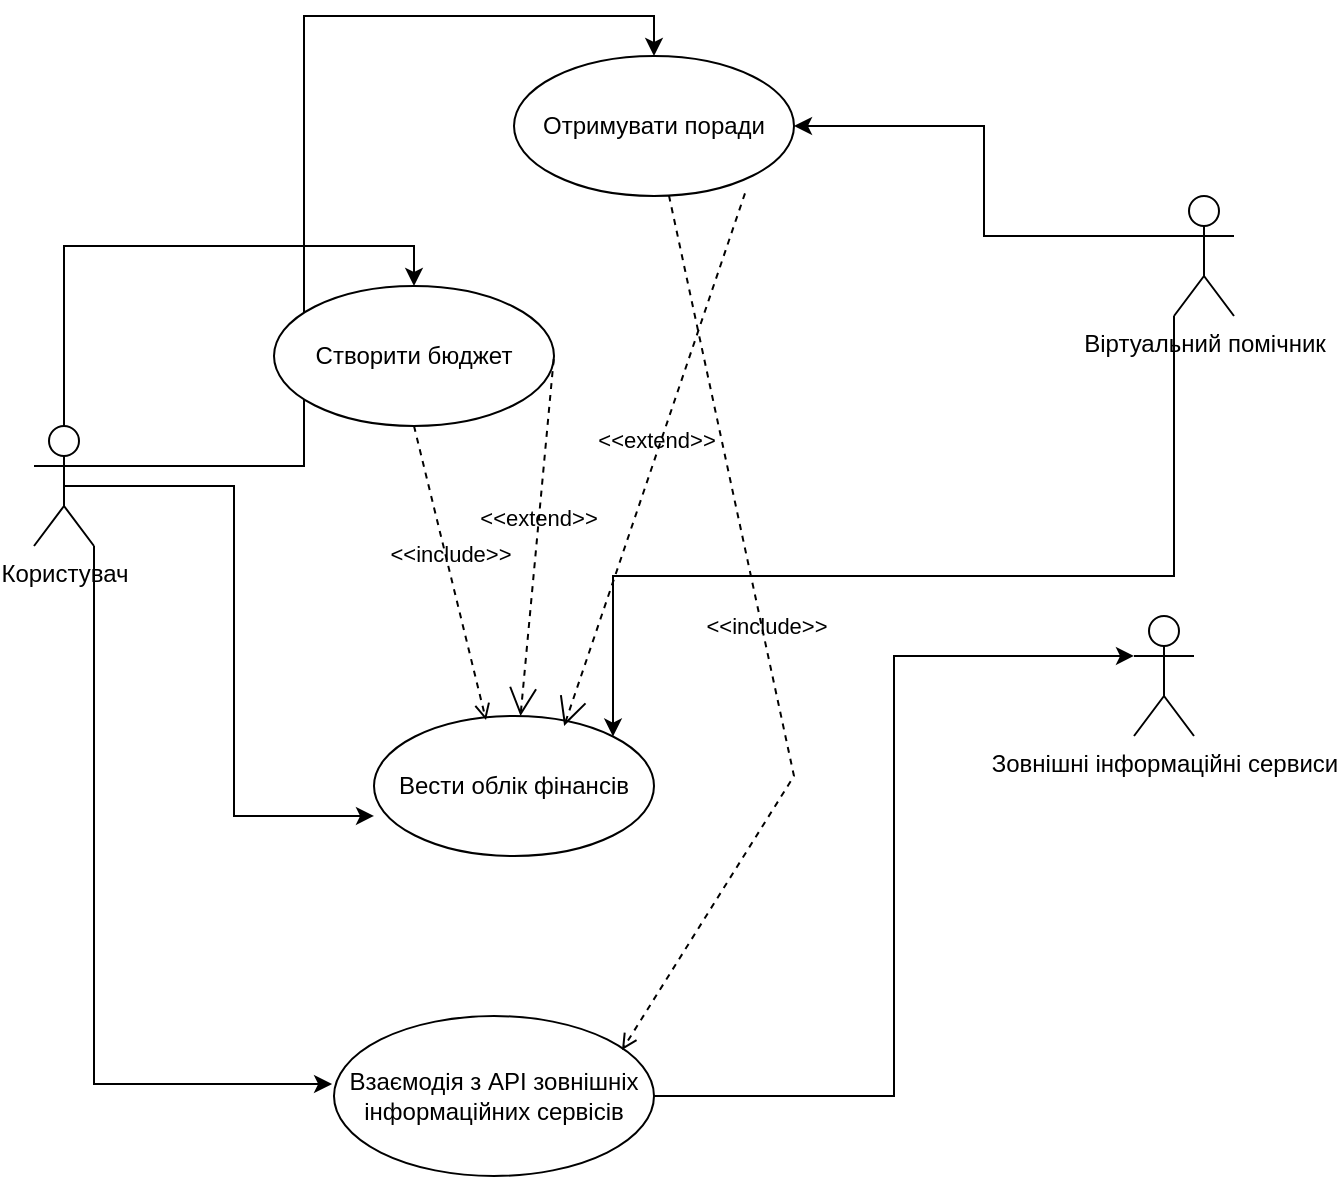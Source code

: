 <mxfile version="21.8.2" type="device">
  <diagram id="uHBDsyaV1fzHR2AeiQ1S" name="Страница — 1">
    <mxGraphModel dx="1426" dy="793" grid="1" gridSize="10" guides="1" tooltips="1" connect="1" arrows="1" fold="1" page="1" pageScale="1" pageWidth="827" pageHeight="1169" math="0" shadow="0">
      <root>
        <mxCell id="0" />
        <mxCell id="1" parent="0" />
        <mxCell id="bIrvbMO_Eubh7fwi1j1Z-16" style="edgeStyle=orthogonalEdgeStyle;rounded=0;orthogonalLoop=1;jettySize=auto;html=1;exitX=0.5;exitY=0;exitDx=0;exitDy=0;exitPerimeter=0;entryX=0.5;entryY=0;entryDx=0;entryDy=0;" edge="1" parent="1" source="bIrvbMO_Eubh7fwi1j1Z-3" target="bIrvbMO_Eubh7fwi1j1Z-11">
          <mxGeometry relative="1" as="geometry" />
        </mxCell>
        <mxCell id="bIrvbMO_Eubh7fwi1j1Z-18" style="edgeStyle=orthogonalEdgeStyle;rounded=0;orthogonalLoop=1;jettySize=auto;html=1;exitX=1;exitY=0.333;exitDx=0;exitDy=0;exitPerimeter=0;entryX=0.5;entryY=0;entryDx=0;entryDy=0;" edge="1" parent="1" source="bIrvbMO_Eubh7fwi1j1Z-3" target="bIrvbMO_Eubh7fwi1j1Z-13">
          <mxGeometry relative="1" as="geometry" />
        </mxCell>
        <mxCell id="bIrvbMO_Eubh7fwi1j1Z-3" value="Користувач&lt;br&gt;" style="shape=umlActor;verticalLabelPosition=bottom;verticalAlign=top;html=1;outlineConnect=0;" vertex="1" parent="1">
          <mxGeometry x="50" y="315" width="30" height="60" as="geometry" />
        </mxCell>
        <mxCell id="bIrvbMO_Eubh7fwi1j1Z-27" style="edgeStyle=orthogonalEdgeStyle;rounded=0;orthogonalLoop=1;jettySize=auto;html=1;exitX=0;exitY=0.333;exitDx=0;exitDy=0;exitPerimeter=0;entryX=1;entryY=0.5;entryDx=0;entryDy=0;" edge="1" parent="1" source="bIrvbMO_Eubh7fwi1j1Z-5" target="bIrvbMO_Eubh7fwi1j1Z-13">
          <mxGeometry relative="1" as="geometry" />
        </mxCell>
        <mxCell id="bIrvbMO_Eubh7fwi1j1Z-28" style="edgeStyle=orthogonalEdgeStyle;rounded=0;orthogonalLoop=1;jettySize=auto;html=1;exitX=0;exitY=1;exitDx=0;exitDy=0;exitPerimeter=0;entryX=1;entryY=0;entryDx=0;entryDy=0;" edge="1" parent="1" source="bIrvbMO_Eubh7fwi1j1Z-5" target="bIrvbMO_Eubh7fwi1j1Z-12">
          <mxGeometry relative="1" as="geometry">
            <Array as="points">
              <mxPoint x="620" y="390" />
              <mxPoint x="340" y="390" />
            </Array>
          </mxGeometry>
        </mxCell>
        <mxCell id="bIrvbMO_Eubh7fwi1j1Z-5" value="Віртуальний помічник&lt;br&gt;" style="shape=umlActor;verticalLabelPosition=bottom;verticalAlign=top;html=1;outlineConnect=0;" vertex="1" parent="1">
          <mxGeometry x="620" y="200" width="30" height="60" as="geometry" />
        </mxCell>
        <mxCell id="bIrvbMO_Eubh7fwi1j1Z-6" value="Зовнішні інформаційні сервиси&lt;br&gt;" style="shape=umlActor;verticalLabelPosition=bottom;verticalAlign=top;html=1;outlineConnect=0;" vertex="1" parent="1">
          <mxGeometry x="600" y="410" width="30" height="60" as="geometry" />
        </mxCell>
        <mxCell id="bIrvbMO_Eubh7fwi1j1Z-11" value="Створити бюджет" style="ellipse;whiteSpace=wrap;html=1;" vertex="1" parent="1">
          <mxGeometry x="170" y="245" width="140" height="70" as="geometry" />
        </mxCell>
        <mxCell id="bIrvbMO_Eubh7fwi1j1Z-12" value="Вести облік фінансів" style="ellipse;whiteSpace=wrap;html=1;" vertex="1" parent="1">
          <mxGeometry x="220" y="460" width="140" height="70" as="geometry" />
        </mxCell>
        <mxCell id="bIrvbMO_Eubh7fwi1j1Z-13" value="Отримувати поради" style="ellipse;whiteSpace=wrap;html=1;" vertex="1" parent="1">
          <mxGeometry x="290" y="130" width="140" height="70" as="geometry" />
        </mxCell>
        <mxCell id="bIrvbMO_Eubh7fwi1j1Z-14" value="Взаємодія з API зовнішніх інформаційних сервісів" style="ellipse;whiteSpace=wrap;html=1;" vertex="1" parent="1">
          <mxGeometry x="200" y="610" width="160" height="80" as="geometry" />
        </mxCell>
        <mxCell id="bIrvbMO_Eubh7fwi1j1Z-15" style="edgeStyle=orthogonalEdgeStyle;rounded=0;orthogonalLoop=1;jettySize=auto;html=1;exitX=1;exitY=1;exitDx=0;exitDy=0;exitPerimeter=0;entryX=-0.006;entryY=0.425;entryDx=0;entryDy=0;entryPerimeter=0;" edge="1" parent="1" source="bIrvbMO_Eubh7fwi1j1Z-3" target="bIrvbMO_Eubh7fwi1j1Z-14">
          <mxGeometry relative="1" as="geometry" />
        </mxCell>
        <mxCell id="bIrvbMO_Eubh7fwi1j1Z-17" style="edgeStyle=orthogonalEdgeStyle;rounded=0;orthogonalLoop=1;jettySize=auto;html=1;exitX=0.5;exitY=0.5;exitDx=0;exitDy=0;exitPerimeter=0;entryX=0;entryY=0.714;entryDx=0;entryDy=0;entryPerimeter=0;" edge="1" parent="1" source="bIrvbMO_Eubh7fwi1j1Z-3" target="bIrvbMO_Eubh7fwi1j1Z-12">
          <mxGeometry relative="1" as="geometry" />
        </mxCell>
        <mxCell id="bIrvbMO_Eubh7fwi1j1Z-29" style="edgeStyle=orthogonalEdgeStyle;rounded=0;orthogonalLoop=1;jettySize=auto;html=1;exitX=1;exitY=0.5;exitDx=0;exitDy=0;entryX=0;entryY=0.333;entryDx=0;entryDy=0;entryPerimeter=0;" edge="1" parent="1" source="bIrvbMO_Eubh7fwi1j1Z-14" target="bIrvbMO_Eubh7fwi1j1Z-6">
          <mxGeometry relative="1" as="geometry" />
        </mxCell>
        <mxCell id="bIrvbMO_Eubh7fwi1j1Z-31" value="&amp;lt;&amp;lt;include&amp;gt;&amp;gt;" style="edgeStyle=none;html=1;endArrow=open;verticalAlign=bottom;dashed=1;labelBackgroundColor=none;rounded=0;exitX=0.5;exitY=1;exitDx=0;exitDy=0;entryX=0.4;entryY=0.029;entryDx=0;entryDy=0;entryPerimeter=0;" edge="1" parent="1" source="bIrvbMO_Eubh7fwi1j1Z-11" target="bIrvbMO_Eubh7fwi1j1Z-12">
          <mxGeometry width="160" relative="1" as="geometry">
            <mxPoint x="330" y="390" as="sourcePoint" />
            <mxPoint x="490" y="390" as="targetPoint" />
          </mxGeometry>
        </mxCell>
        <mxCell id="bIrvbMO_Eubh7fwi1j1Z-32" value="&amp;lt;&amp;lt;include&amp;gt;&amp;gt;" style="edgeStyle=none;html=1;endArrow=open;verticalAlign=bottom;dashed=1;labelBackgroundColor=none;rounded=0;entryX=0.9;entryY=0.213;entryDx=0;entryDy=0;entryPerimeter=0;" edge="1" parent="1" source="bIrvbMO_Eubh7fwi1j1Z-13" target="bIrvbMO_Eubh7fwi1j1Z-14">
          <mxGeometry width="160" relative="1" as="geometry">
            <mxPoint x="330" y="390" as="sourcePoint" />
            <mxPoint x="490" y="390" as="targetPoint" />
            <Array as="points">
              <mxPoint x="430" y="490" />
            </Array>
          </mxGeometry>
        </mxCell>
        <mxCell id="bIrvbMO_Eubh7fwi1j1Z-33" value="&amp;lt;&amp;lt;extend&amp;gt;&amp;gt;" style="edgeStyle=none;html=1;startArrow=open;endArrow=none;startSize=12;verticalAlign=bottom;dashed=1;labelBackgroundColor=none;rounded=0;entryX=1;entryY=0.5;entryDx=0;entryDy=0;" edge="1" parent="1" source="bIrvbMO_Eubh7fwi1j1Z-12" target="bIrvbMO_Eubh7fwi1j1Z-11">
          <mxGeometry width="160" relative="1" as="geometry">
            <mxPoint x="330" y="390" as="sourcePoint" />
            <mxPoint x="490" y="390" as="targetPoint" />
          </mxGeometry>
        </mxCell>
        <mxCell id="bIrvbMO_Eubh7fwi1j1Z-35" value="&amp;lt;&amp;lt;extend&amp;gt;&amp;gt;" style="edgeStyle=none;html=1;startArrow=open;endArrow=none;startSize=12;verticalAlign=bottom;dashed=1;labelBackgroundColor=none;rounded=0;entryX=0.829;entryY=0.957;entryDx=0;entryDy=0;entryPerimeter=0;exitX=0.679;exitY=0.071;exitDx=0;exitDy=0;exitPerimeter=0;" edge="1" parent="1" source="bIrvbMO_Eubh7fwi1j1Z-12" target="bIrvbMO_Eubh7fwi1j1Z-13">
          <mxGeometry width="160" relative="1" as="geometry">
            <mxPoint x="330" y="390" as="sourcePoint" />
            <mxPoint x="490" y="390" as="targetPoint" />
          </mxGeometry>
        </mxCell>
      </root>
    </mxGraphModel>
  </diagram>
</mxfile>
